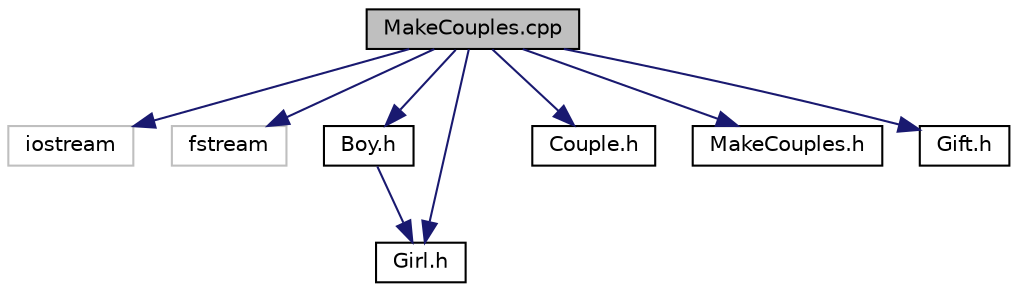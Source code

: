 digraph "MakeCouples.cpp"
{
  edge [fontname="Helvetica",fontsize="10",labelfontname="Helvetica",labelfontsize="10"];
  node [fontname="Helvetica",fontsize="10",shape=record];
  Node0 [label="MakeCouples.cpp",height=0.2,width=0.4,color="black", fillcolor="grey75", style="filled", fontcolor="black"];
  Node0 -> Node1 [color="midnightblue",fontsize="10",style="solid",fontname="Helvetica"];
  Node1 [label="iostream",height=0.2,width=0.4,color="grey75", fillcolor="white", style="filled"];
  Node0 -> Node2 [color="midnightblue",fontsize="10",style="solid",fontname="Helvetica"];
  Node2 [label="fstream",height=0.2,width=0.4,color="grey75", fillcolor="white", style="filled"];
  Node0 -> Node3 [color="midnightblue",fontsize="10",style="solid",fontname="Helvetica"];
  Node3 [label="Boy.h",height=0.2,width=0.4,color="black", fillcolor="white", style="filled",URL="$_boy_8h.html"];
  Node3 -> Node4 [color="midnightblue",fontsize="10",style="solid",fontname="Helvetica"];
  Node4 [label="Girl.h",height=0.2,width=0.4,color="black", fillcolor="white", style="filled",URL="$_girl_8h.html"];
  Node0 -> Node4 [color="midnightblue",fontsize="10",style="solid",fontname="Helvetica"];
  Node0 -> Node5 [color="midnightblue",fontsize="10",style="solid",fontname="Helvetica"];
  Node5 [label="Couple.h",height=0.2,width=0.4,color="black", fillcolor="white", style="filled",URL="$_couple_8h.html"];
  Node0 -> Node6 [color="midnightblue",fontsize="10",style="solid",fontname="Helvetica"];
  Node6 [label="MakeCouples.h",height=0.2,width=0.4,color="black", fillcolor="white", style="filled",URL="$_make_couples_8h.html"];
  Node0 -> Node7 [color="midnightblue",fontsize="10",style="solid",fontname="Helvetica"];
  Node7 [label="Gift.h",height=0.2,width=0.4,color="black", fillcolor="white", style="filled",URL="$_gift_8h.html"];
}
